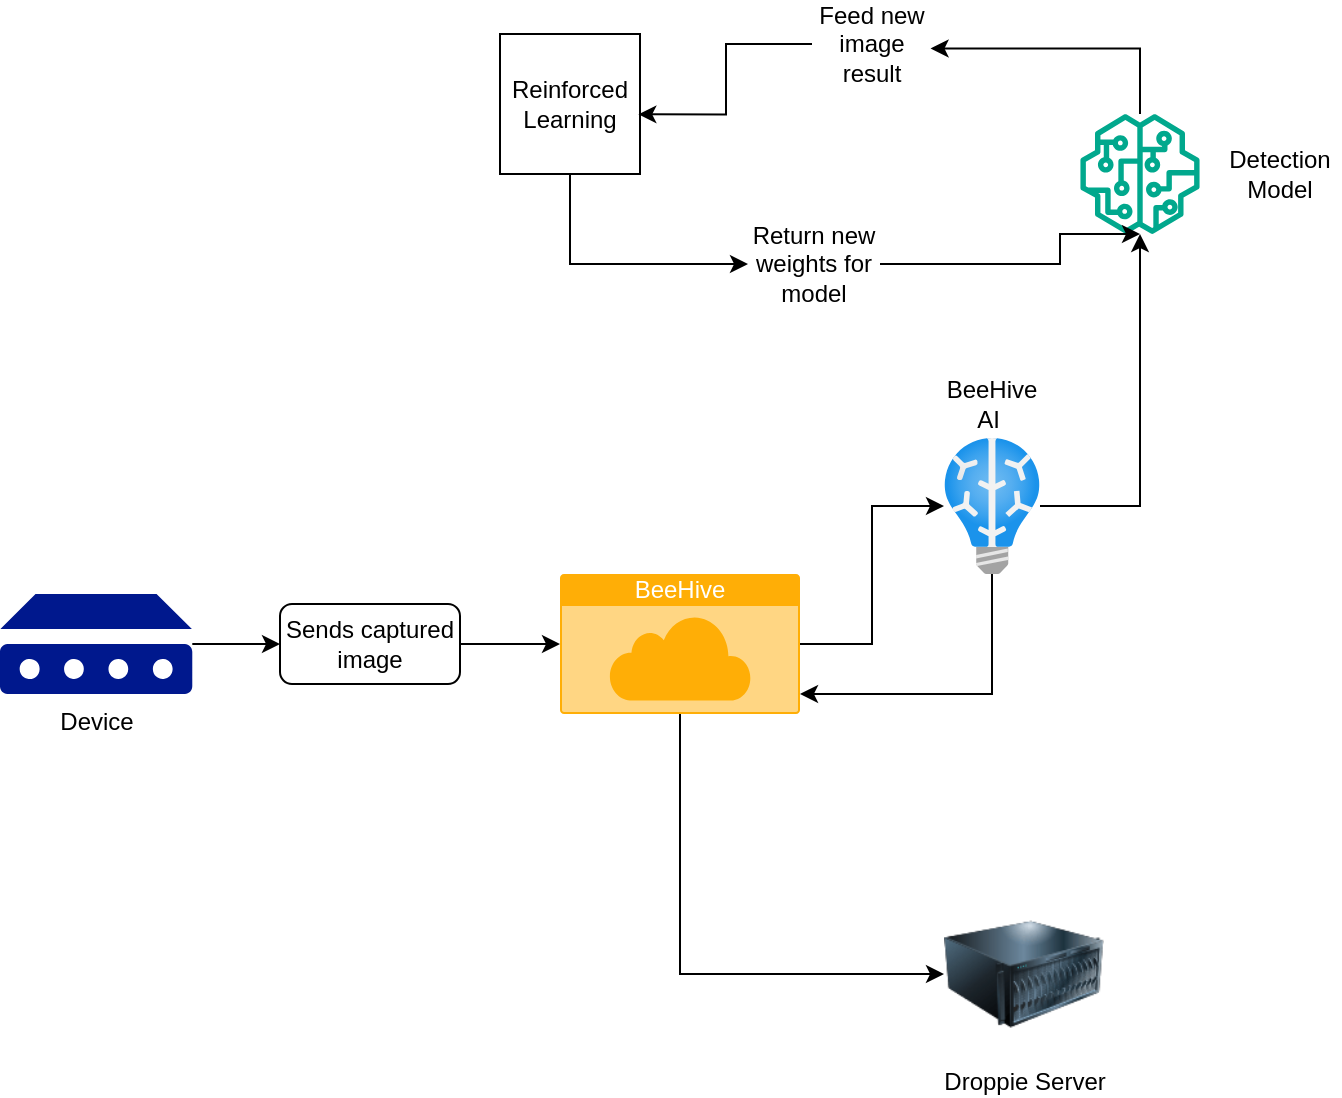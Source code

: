 <mxfile version="26.2.14">
  <diagram id="C5RBs43oDa-KdzZeNtuy" name="Page-1">
    <mxGraphModel dx="1425" dy="806" grid="1" gridSize="10" guides="1" tooltips="1" connect="1" arrows="1" fold="1" page="1" pageScale="1" pageWidth="827" pageHeight="1169" math="0" shadow="0">
      <root>
        <mxCell id="WIyWlLk6GJQsqaUBKTNV-0" />
        <mxCell id="WIyWlLk6GJQsqaUBKTNV-1" parent="WIyWlLk6GJQsqaUBKTNV-0" />
        <mxCell id="fFK30eaZQCWIY_1zLSY_-6" style="edgeStyle=orthogonalEdgeStyle;rounded=0;orthogonalLoop=1;jettySize=auto;html=1;" edge="1" parent="WIyWlLk6GJQsqaUBKTNV-1" source="fFK30eaZQCWIY_1zLSY_-0" target="fFK30eaZQCWIY_1zLSY_-5">
          <mxGeometry relative="1" as="geometry" />
        </mxCell>
        <mxCell id="fFK30eaZQCWIY_1zLSY_-0" value="Sends captured image" style="rounded=1;whiteSpace=wrap;html=1;fontSize=12;glass=0;strokeWidth=1;shadow=0;" vertex="1" parent="WIyWlLk6GJQsqaUBKTNV-1">
          <mxGeometry x="190" y="385" width="90" height="40" as="geometry" />
        </mxCell>
        <mxCell id="fFK30eaZQCWIY_1zLSY_-3" style="edgeStyle=orthogonalEdgeStyle;rounded=0;orthogonalLoop=1;jettySize=auto;html=1;" edge="1" parent="WIyWlLk6GJQsqaUBKTNV-1" source="fFK30eaZQCWIY_1zLSY_-2" target="fFK30eaZQCWIY_1zLSY_-0">
          <mxGeometry relative="1" as="geometry" />
        </mxCell>
        <mxCell id="fFK30eaZQCWIY_1zLSY_-2" value="Device" style="sketch=0;aspect=fixed;pointerEvents=1;shadow=0;dashed=0;html=1;strokeColor=none;labelPosition=center;verticalLabelPosition=bottom;verticalAlign=top;align=center;fillColor=#00188D;shape=mxgraph.mscae.enterprise.device" vertex="1" parent="WIyWlLk6GJQsqaUBKTNV-1">
          <mxGeometry x="50" y="380" width="96.15" height="50" as="geometry" />
        </mxCell>
        <mxCell id="fFK30eaZQCWIY_1zLSY_-8" style="edgeStyle=orthogonalEdgeStyle;rounded=0;orthogonalLoop=1;jettySize=auto;html=1;" edge="1" parent="WIyWlLk6GJQsqaUBKTNV-1" source="fFK30eaZQCWIY_1zLSY_-5" target="fFK30eaZQCWIY_1zLSY_-7">
          <mxGeometry relative="1" as="geometry" />
        </mxCell>
        <mxCell id="fFK30eaZQCWIY_1zLSY_-35" style="edgeStyle=orthogonalEdgeStyle;rounded=0;orthogonalLoop=1;jettySize=auto;html=1;entryX=0;entryY=0.5;entryDx=0;entryDy=0;" edge="1" parent="WIyWlLk6GJQsqaUBKTNV-1" source="fFK30eaZQCWIY_1zLSY_-5" target="fFK30eaZQCWIY_1zLSY_-34">
          <mxGeometry relative="1" as="geometry">
            <Array as="points">
              <mxPoint x="390" y="570" />
            </Array>
          </mxGeometry>
        </mxCell>
        <mxCell id="fFK30eaZQCWIY_1zLSY_-5" value="BeeH&lt;span style=&quot;background-color: transparent; color: light-dark(rgb(255, 255, 255), rgb(18, 18, 18));&quot;&gt;ive&lt;/span&gt;" style="html=1;whiteSpace=wrap;strokeColor=none;fillColor=#FFAE06;labelPosition=center;verticalLabelPosition=middle;verticalAlign=top;align=center;fontSize=12;outlineConnect=0;spacingTop=-6;fontColor=#FFFFFF;sketch=0;shape=mxgraph.sitemap.cloud;" vertex="1" parent="WIyWlLk6GJQsqaUBKTNV-1">
          <mxGeometry x="330" y="370" width="120" height="70" as="geometry" />
        </mxCell>
        <mxCell id="fFK30eaZQCWIY_1zLSY_-11" style="edgeStyle=orthogonalEdgeStyle;rounded=0;orthogonalLoop=1;jettySize=auto;html=1;" edge="1" parent="WIyWlLk6GJQsqaUBKTNV-1" source="fFK30eaZQCWIY_1zLSY_-7" target="fFK30eaZQCWIY_1zLSY_-10">
          <mxGeometry relative="1" as="geometry" />
        </mxCell>
        <mxCell id="fFK30eaZQCWIY_1zLSY_-7" value="" style="image;aspect=fixed;html=1;points=[];align=center;fontSize=12;image=img/lib/azure2/ai_machine_learning/Batch_AI.svg;" vertex="1" parent="WIyWlLk6GJQsqaUBKTNV-1">
          <mxGeometry x="522" y="302" width="48" height="68" as="geometry" />
        </mxCell>
        <mxCell id="fFK30eaZQCWIY_1zLSY_-9" value="BeeHive AI&amp;nbsp;" style="text;html=1;align=center;verticalAlign=middle;whiteSpace=wrap;rounded=0;" vertex="1" parent="WIyWlLk6GJQsqaUBKTNV-1">
          <mxGeometry x="516" y="270" width="60" height="30" as="geometry" />
        </mxCell>
        <mxCell id="fFK30eaZQCWIY_1zLSY_-10" value="" style="sketch=0;outlineConnect=0;fontColor=#232F3E;gradientColor=none;fillColor=#01A88D;strokeColor=none;dashed=0;verticalLabelPosition=bottom;verticalAlign=top;align=center;html=1;fontSize=12;fontStyle=0;aspect=fixed;pointerEvents=1;shape=mxgraph.aws4.sagemaker_model;" vertex="1" parent="WIyWlLk6GJQsqaUBKTNV-1">
          <mxGeometry x="590" y="140" width="60" height="60" as="geometry" />
        </mxCell>
        <mxCell id="fFK30eaZQCWIY_1zLSY_-12" value="Detection Model" style="text;html=1;align=center;verticalAlign=middle;whiteSpace=wrap;rounded=0;" vertex="1" parent="WIyWlLk6GJQsqaUBKTNV-1">
          <mxGeometry x="660" y="155" width="60" height="30" as="geometry" />
        </mxCell>
        <mxCell id="fFK30eaZQCWIY_1zLSY_-20" style="edgeStyle=orthogonalEdgeStyle;rounded=0;orthogonalLoop=1;jettySize=auto;html=1;entryX=0.5;entryY=1;entryDx=0;entryDy=0;entryPerimeter=0;" edge="1" parent="WIyWlLk6GJQsqaUBKTNV-1" source="fFK30eaZQCWIY_1zLSY_-30" target="fFK30eaZQCWIY_1zLSY_-10">
          <mxGeometry relative="1" as="geometry">
            <mxPoint x="335" y="240.0" as="targetPoint" />
            <Array as="points">
              <mxPoint x="580" y="215" />
              <mxPoint x="580" y="200" />
            </Array>
          </mxGeometry>
        </mxCell>
        <mxCell id="fFK30eaZQCWIY_1zLSY_-31" style="edgeStyle=orthogonalEdgeStyle;rounded=0;orthogonalLoop=1;jettySize=auto;html=1;entryX=0;entryY=0.5;entryDx=0;entryDy=0;" edge="1" parent="WIyWlLk6GJQsqaUBKTNV-1" source="fFK30eaZQCWIY_1zLSY_-13" target="fFK30eaZQCWIY_1zLSY_-30">
          <mxGeometry relative="1" as="geometry">
            <Array as="points">
              <mxPoint x="335" y="215" />
            </Array>
          </mxGeometry>
        </mxCell>
        <mxCell id="fFK30eaZQCWIY_1zLSY_-13" value="Reinforced Learning" style="whiteSpace=wrap;html=1;aspect=fixed;" vertex="1" parent="WIyWlLk6GJQsqaUBKTNV-1">
          <mxGeometry x="300" y="100" width="70" height="70" as="geometry" />
        </mxCell>
        <mxCell id="fFK30eaZQCWIY_1zLSY_-14" style="edgeStyle=orthogonalEdgeStyle;rounded=0;orthogonalLoop=1;jettySize=auto;html=1;entryX=0.988;entryY=0.574;entryDx=0;entryDy=0;entryPerimeter=0;" edge="1" parent="WIyWlLk6GJQsqaUBKTNV-1" source="fFK30eaZQCWIY_1zLSY_-16" target="fFK30eaZQCWIY_1zLSY_-13">
          <mxGeometry relative="1" as="geometry" />
        </mxCell>
        <mxCell id="fFK30eaZQCWIY_1zLSY_-15" value="" style="edgeStyle=orthogonalEdgeStyle;rounded=0;orthogonalLoop=1;jettySize=auto;html=1;entryX=0.988;entryY=0.574;entryDx=0;entryDy=0;entryPerimeter=0;" edge="1" parent="WIyWlLk6GJQsqaUBKTNV-1" source="fFK30eaZQCWIY_1zLSY_-10" target="fFK30eaZQCWIY_1zLSY_-16">
          <mxGeometry relative="1" as="geometry">
            <mxPoint x="590" y="170" as="sourcePoint" />
            <mxPoint x="389" y="140" as="targetPoint" />
            <Array as="points">
              <mxPoint x="620" y="107" />
            </Array>
          </mxGeometry>
        </mxCell>
        <mxCell id="fFK30eaZQCWIY_1zLSY_-16" value="Feed new image result" style="text;html=1;align=center;verticalAlign=middle;whiteSpace=wrap;rounded=0;" vertex="1" parent="WIyWlLk6GJQsqaUBKTNV-1">
          <mxGeometry x="456" y="90" width="60" height="30" as="geometry" />
        </mxCell>
        <mxCell id="fFK30eaZQCWIY_1zLSY_-30" value="Return new weights for model" style="text;html=1;align=center;verticalAlign=middle;whiteSpace=wrap;rounded=0;" vertex="1" parent="WIyWlLk6GJQsqaUBKTNV-1">
          <mxGeometry x="424" y="200" width="66" height="30" as="geometry" />
        </mxCell>
        <mxCell id="fFK30eaZQCWIY_1zLSY_-33" style="edgeStyle=orthogonalEdgeStyle;rounded=0;orthogonalLoop=1;jettySize=auto;html=1;" edge="1" parent="WIyWlLk6GJQsqaUBKTNV-1" source="fFK30eaZQCWIY_1zLSY_-7" target="fFK30eaZQCWIY_1zLSY_-5">
          <mxGeometry relative="1" as="geometry">
            <mxPoint x="460" y="430" as="targetPoint" />
            <Array as="points">
              <mxPoint x="546" y="430" />
            </Array>
          </mxGeometry>
        </mxCell>
        <mxCell id="fFK30eaZQCWIY_1zLSY_-34" value="Droppie Server" style="image;html=1;image=img/lib/clip_art/computers/Server_128x128.png" vertex="1" parent="WIyWlLk6GJQsqaUBKTNV-1">
          <mxGeometry x="522" y="530" width="80" height="80" as="geometry" />
        </mxCell>
      </root>
    </mxGraphModel>
  </diagram>
</mxfile>
